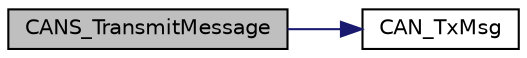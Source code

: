 digraph "CANS_TransmitMessage"
{
  edge [fontname="Helvetica",fontsize="10",labelfontname="Helvetica",labelfontsize="10"];
  node [fontname="Helvetica",fontsize="10",shape=record];
  rankdir="LR";
  Node223 [label="CANS_TransmitMessage",height=0.2,width=0.4,color="black", fillcolor="grey75", style="filled", fontcolor="black"];
  Node223 -> Node224 [color="midnightblue",fontsize="10",style="solid",fontname="Helvetica"];
  Node224 [label="CAN_TxMsg",height=0.2,width=0.4,color="black", fillcolor="white", style="filled",URL="$can_8c.html#ae507124701ea8830a9bea774d8ed38cb",tooltip="Transmits message directly on the CAN bus. "];
}
